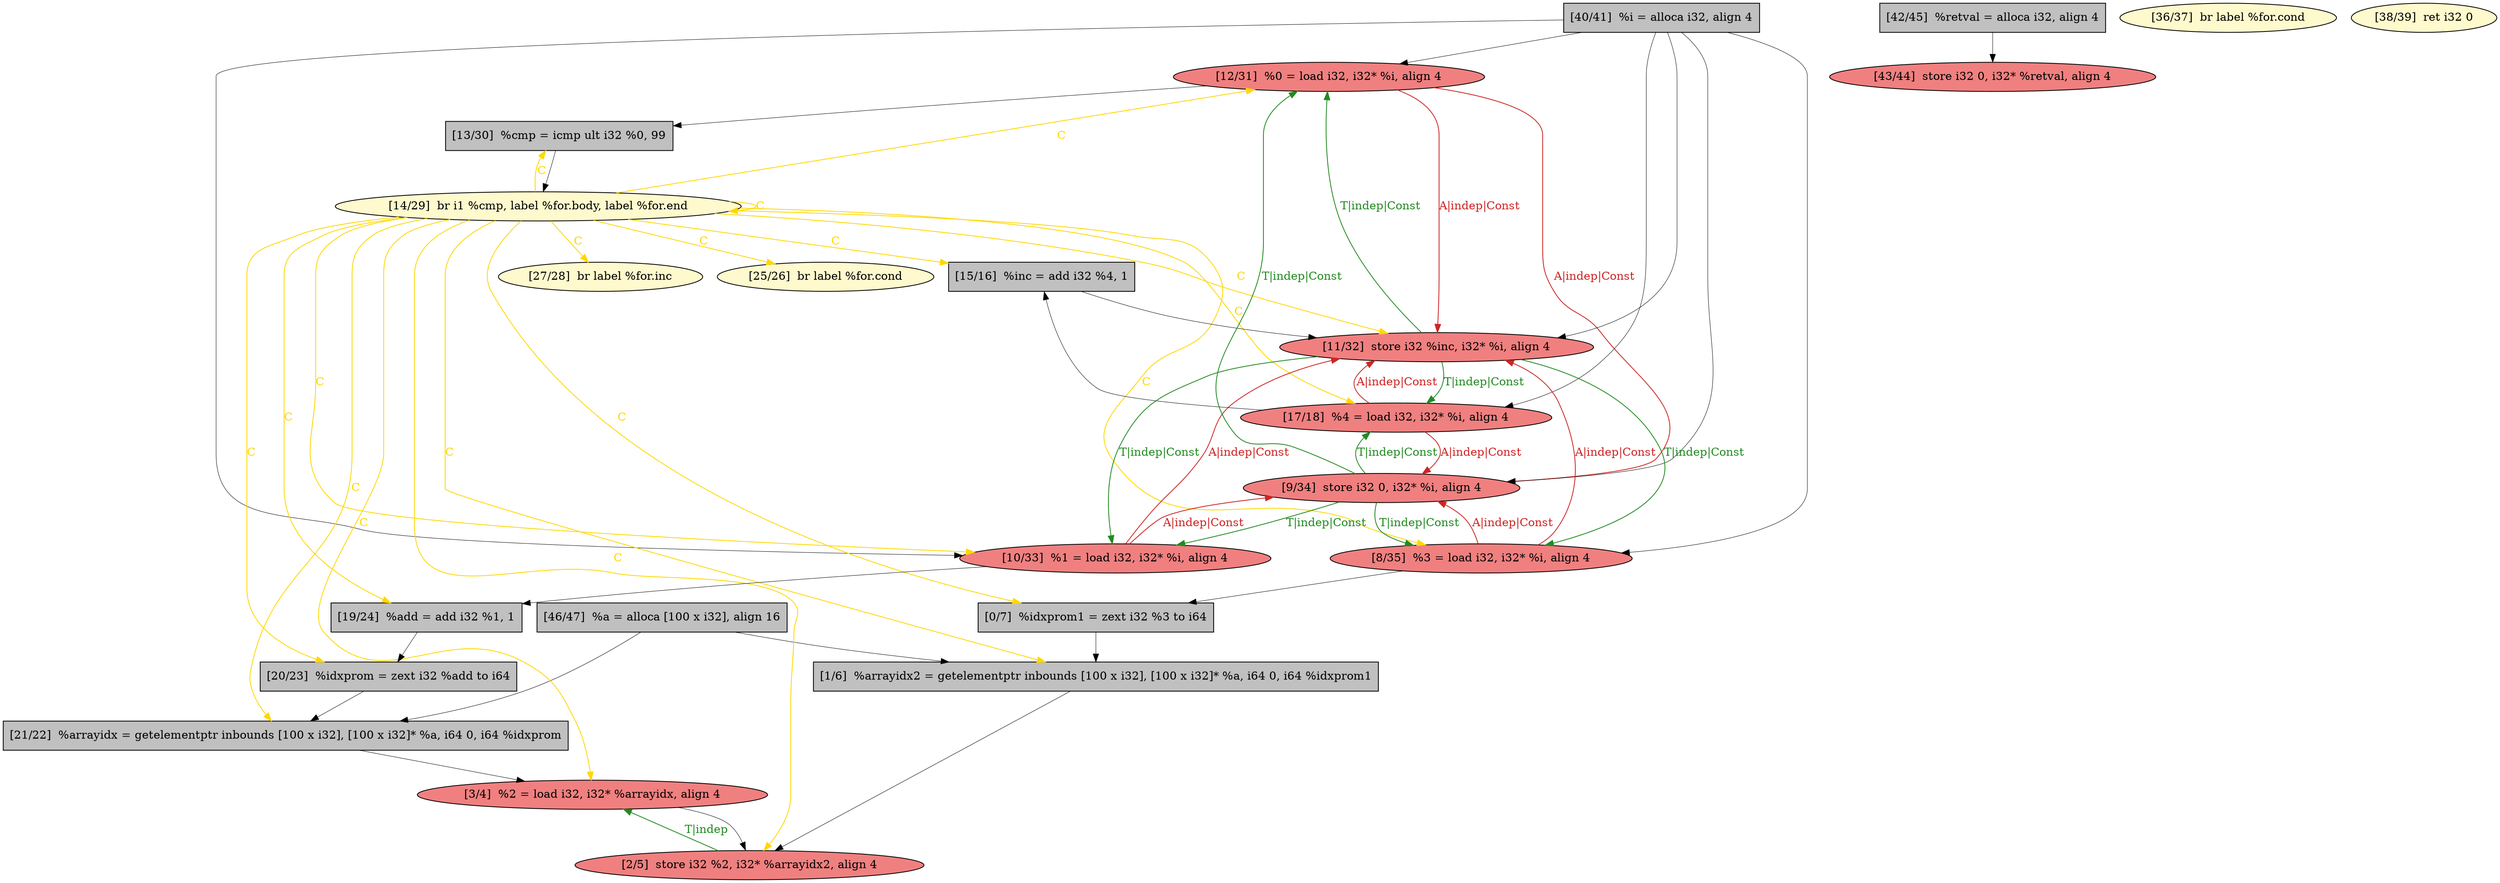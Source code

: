 
digraph G {


node47 [fillcolor=lightcoral,label="[12/31]  %0 = load i32, i32* %i, align 4",shape=ellipse,style=filled ]
node46 [fillcolor=grey,label="[13/30]  %cmp = icmp ult i32 %0, 99",shape=rectangle,style=filled ]
node45 [fillcolor=lightcoral,label="[43/44]  store i32 0, i32* %retval, align 4",shape=ellipse,style=filled ]
node44 [fillcolor=grey,label="[46/47]  %a = alloca [100 x i32], align 16",shape=rectangle,style=filled ]
node42 [fillcolor=grey,label="[40/41]  %i = alloca i32, align 4",shape=rectangle,style=filled ]
node40 [fillcolor=lemonchiffon,label="[27/28]  br label %for.inc",shape=ellipse,style=filled ]
node29 [fillcolor=grey,label="[1/6]  %arrayidx2 = getelementptr inbounds [100 x i32], [100 x i32]* %a, i64 0, i64 %idxprom1",shape=rectangle,style=filled ]
node33 [fillcolor=lightcoral,label="[2/5]  store i32 %2, i32* %arrayidx2, align 4",shape=ellipse,style=filled ]
node28 [fillcolor=grey,label="[21/22]  %arrayidx = getelementptr inbounds [100 x i32], [100 x i32]* %a, i64 0, i64 %idxprom",shape=rectangle,style=filled ]
node26 [fillcolor=lemonchiffon,label="[14/29]  br i1 %cmp, label %for.body, label %for.end",shape=ellipse,style=filled ]
node24 [fillcolor=grey,label="[0/7]  %idxprom1 = zext i32 %3 to i64",shape=rectangle,style=filled ]
node35 [fillcolor=lemonchiffon,label="[25/26]  br label %for.cond",shape=ellipse,style=filled ]
node25 [fillcolor=lightcoral,label="[8/35]  %3 = load i32, i32* %i, align 4",shape=ellipse,style=filled ]
node30 [fillcolor=lightcoral,label="[10/33]  %1 = load i32, i32* %i, align 4",shape=ellipse,style=filled ]
node32 [fillcolor=lemonchiffon,label="[36/37]  br label %for.cond",shape=ellipse,style=filled ]
node38 [fillcolor=grey,label="[19/24]  %add = add i32 %1, 1",shape=rectangle,style=filled ]
node39 [fillcolor=lightcoral,label="[17/18]  %4 = load i32, i32* %i, align 4",shape=ellipse,style=filled ]
node31 [fillcolor=grey,label="[20/23]  %idxprom = zext i32 %add to i64",shape=rectangle,style=filled ]
node27 [fillcolor=lightcoral,label="[11/32]  store i32 %inc, i32* %i, align 4",shape=ellipse,style=filled ]
node36 [fillcolor=grey,label="[15/16]  %inc = add i32 %4, 1",shape=rectangle,style=filled ]
node34 [fillcolor=lightcoral,label="[3/4]  %2 = load i32, i32* %arrayidx, align 4",shape=ellipse,style=filled ]
node43 [fillcolor=grey,label="[42/45]  %retval = alloca i32, align 4",shape=rectangle,style=filled ]
node41 [fillcolor=lightcoral,label="[9/34]  store i32 0, i32* %i, align 4",shape=ellipse,style=filled ]
node37 [fillcolor=lemonchiffon,label="[38/39]  ret i32 0",shape=ellipse,style=filled ]

node30->node41 [style=solid,color=firebrick3,label="A|indep|Const",penwidth=1.0,fontcolor=firebrick3 ]
node41->node47 [style=solid,color=forestgreen,label="T|indep|Const",penwidth=1.0,fontcolor=forestgreen ]
node47->node41 [style=solid,color=firebrick3,label="A|indep|Const",penwidth=1.0,fontcolor=firebrick3 ]
node36->node27 [style=solid,color=black,label="",penwidth=0.5,fontcolor=black ]
node27->node30 [style=solid,color=forestgreen,label="T|indep|Const",penwidth=1.0,fontcolor=forestgreen ]
node30->node27 [style=solid,color=firebrick3,label="A|indep|Const",penwidth=1.0,fontcolor=firebrick3 ]
node25->node41 [style=solid,color=firebrick3,label="A|indep|Const",penwidth=1.0,fontcolor=firebrick3 ]
node41->node25 [style=solid,color=forestgreen,label="T|indep|Const",penwidth=1.0,fontcolor=forestgreen ]
node33->node34 [style=solid,color=forestgreen,label="T|indep",penwidth=1.0,fontcolor=forestgreen ]
node30->node38 [style=solid,color=black,label="",penwidth=0.5,fontcolor=black ]
node42->node41 [style=solid,color=black,label="",penwidth=0.5,fontcolor=black ]
node28->node34 [style=solid,color=black,label="",penwidth=0.5,fontcolor=black ]
node34->node33 [style=solid,color=black,label="",penwidth=0.5,fontcolor=black ]
node42->node39 [style=solid,color=black,label="",penwidth=0.5,fontcolor=black ]
node25->node27 [style=solid,color=firebrick3,label="A|indep|Const",penwidth=1.0,fontcolor=firebrick3 ]
node27->node25 [style=solid,color=forestgreen,label="T|indep|Const",penwidth=1.0,fontcolor=forestgreen ]
node41->node39 [style=solid,color=forestgreen,label="T|indep|Const",penwidth=1.0,fontcolor=forestgreen ]
node39->node36 [style=solid,color=black,label="",penwidth=0.5,fontcolor=black ]
node47->node46 [style=solid,color=black,label="",penwidth=0.5,fontcolor=black ]
node26->node34 [style=solid,color=gold,label="C",penwidth=1.0,fontcolor=gold ]
node44->node28 [style=solid,color=black,label="",penwidth=0.5,fontcolor=black ]
node27->node39 [style=solid,color=forestgreen,label="T|indep|Const",penwidth=1.0,fontcolor=forestgreen ]
node31->node28 [style=solid,color=black,label="",penwidth=0.5,fontcolor=black ]
node39->node27 [style=solid,color=firebrick3,label="A|indep|Const",penwidth=1.0,fontcolor=firebrick3 ]
node27->node47 [style=solid,color=forestgreen,label="T|indep|Const",penwidth=1.0,fontcolor=forestgreen ]
node26->node38 [style=solid,color=gold,label="C",penwidth=1.0,fontcolor=gold ]
node41->node30 [style=solid,color=forestgreen,label="T|indep|Const",penwidth=1.0,fontcolor=forestgreen ]
node42->node30 [style=solid,color=black,label="",penwidth=0.5,fontcolor=black ]
node44->node29 [style=solid,color=black,label="",penwidth=0.5,fontcolor=black ]
node26->node47 [style=solid,color=gold,label="C",penwidth=1.0,fontcolor=gold ]
node26->node33 [style=solid,color=gold,label="C",penwidth=1.0,fontcolor=gold ]
node42->node47 [style=solid,color=black,label="",penwidth=0.5,fontcolor=black ]
node26->node30 [style=solid,color=gold,label="C",penwidth=1.0,fontcolor=gold ]
node43->node45 [style=solid,color=black,label="",penwidth=0.5,fontcolor=black ]
node29->node33 [style=solid,color=black,label="",penwidth=0.5,fontcolor=black ]
node26->node39 [style=solid,color=gold,label="C",penwidth=1.0,fontcolor=gold ]
node42->node25 [style=solid,color=black,label="",penwidth=0.5,fontcolor=black ]
node26->node40 [style=solid,color=gold,label="C",penwidth=1.0,fontcolor=gold ]
node46->node26 [style=solid,color=black,label="",penwidth=0.5,fontcolor=black ]
node26->node29 [style=solid,color=gold,label="C",penwidth=1.0,fontcolor=gold ]
node26->node25 [style=solid,color=gold,label="C",penwidth=1.0,fontcolor=gold ]
node25->node24 [style=solid,color=black,label="",penwidth=0.5,fontcolor=black ]
node26->node35 [style=solid,color=gold,label="C",penwidth=1.0,fontcolor=gold ]
node26->node26 [style=solid,color=gold,label="C",penwidth=1.0,fontcolor=gold ]
node39->node41 [style=solid,color=firebrick3,label="A|indep|Const",penwidth=1.0,fontcolor=firebrick3 ]
node26->node31 [style=solid,color=gold,label="C",penwidth=1.0,fontcolor=gold ]
node26->node36 [style=solid,color=gold,label="C",penwidth=1.0,fontcolor=gold ]
node26->node28 [style=solid,color=gold,label="C",penwidth=1.0,fontcolor=gold ]
node38->node31 [style=solid,color=black,label="",penwidth=0.5,fontcolor=black ]
node26->node24 [style=solid,color=gold,label="C",penwidth=1.0,fontcolor=gold ]
node24->node29 [style=solid,color=black,label="",penwidth=0.5,fontcolor=black ]
node47->node27 [style=solid,color=firebrick3,label="A|indep|Const",penwidth=1.0,fontcolor=firebrick3 ]
node42->node27 [style=solid,color=black,label="",penwidth=0.5,fontcolor=black ]
node26->node46 [style=solid,color=gold,label="C",penwidth=1.0,fontcolor=gold ]
node26->node27 [style=solid,color=gold,label="C",penwidth=1.0,fontcolor=gold ]


}
